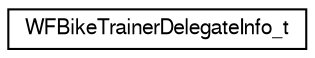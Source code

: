 digraph "Graphical Class Hierarchy"
{
  edge [fontname="FreeSans",fontsize="10",labelfontname="FreeSans",labelfontsize="10"];
  node [fontname="FreeSans",fontsize="10",shape=record];
  rankdir="LR";
  Node1 [label="WFBikeTrainerDelegateInfo_t",height=0.2,width=0.4,color="black", fillcolor="white", style="filled",URL="$struct_w_f_bike_trainer_delegate_info__t.html",tooltip="Structure containing information regarding the control point command ucStatus The command status code..."];
}
